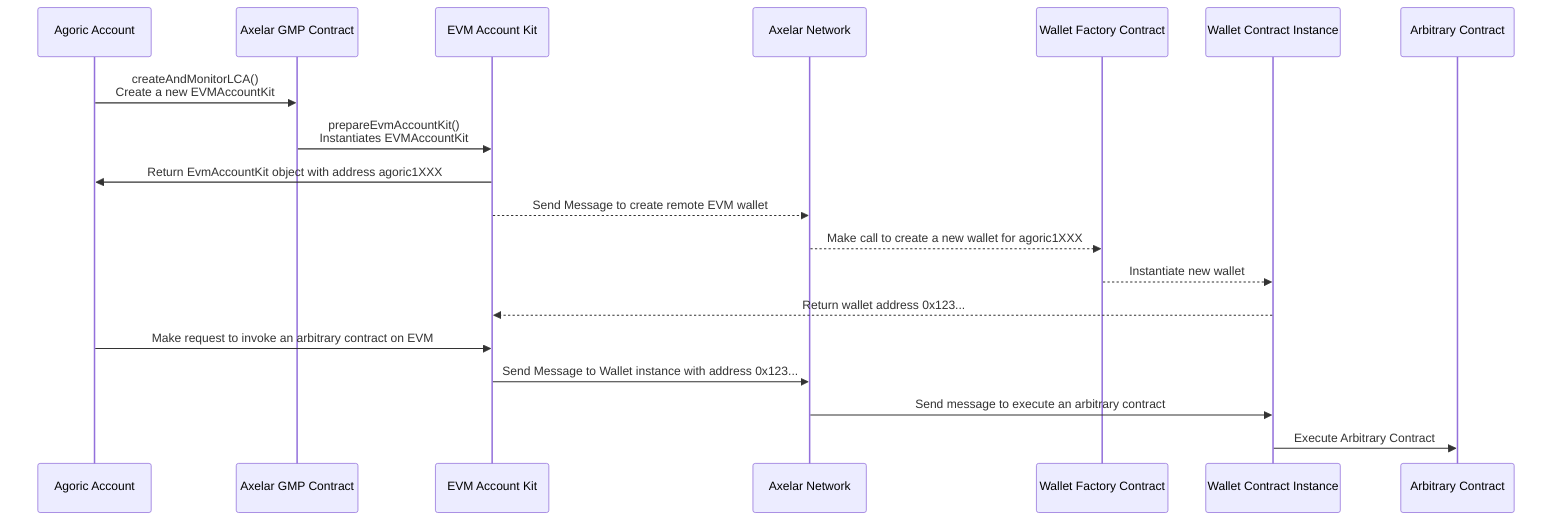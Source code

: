 sequenceDiagram
  participant AgoricUser as Agoric Account
  participant AxelarGMPContract as Axelar GMP Contract
  participant EVMAccountKit as EVM Account Kit

  participant Axelar as Axelar Network


  %% participant IBCRelayer as IBC Relayer (Agoric to Axelar)
  %% participant EvmRelayer as EVM Relayer

  participant Factory as Wallet Factory Contract
  participant Wallet as Wallet Contract Instance
  participant ArbitraryContract as Arbitrary Contract


  %% Wallet creation flow
  AgoricUser->>AxelarGMPContract: createAndMonitorLCA()<br>Create a new EVMAccountKit
  AxelarGMPContract->>EVMAccountKit: prepareEvmAccountKit()<br>Instantiates EVMAccountKit
  EVMAccountKit->>AgoricUser: Return EvmAccountKit object with address agoric1XXX
  EVMAccountKit-->>Axelar: Send Message to create remote EVM wallet
  Axelar-->>Factory: Make call to create a new wallet for agoric1XXX
  Factory-->>Wallet: Instantiate new wallet
  Wallet-->>EVMAccountKit: Return wallet address 0x123...
  
  %% Wallet user flow
  AgoricUser->>EVMAccountKit: Make request to invoke an arbitrary contract on EVM
  EVMAccountKit->>Axelar: Send Message to Wallet instance with address 0x123...
  Axelar->>Wallet: Send message to execute an arbitrary contract
  Wallet->>ArbitraryContract: Execute Arbitrary Contract